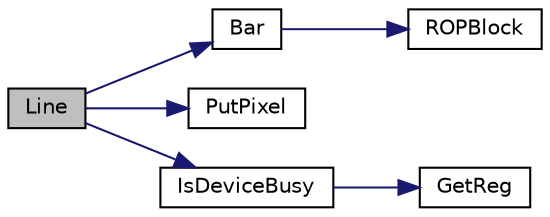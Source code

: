 digraph "Line"
{
  edge [fontname="Helvetica",fontsize="10",labelfontname="Helvetica",labelfontsize="10"];
  node [fontname="Helvetica",fontsize="10",shape=record];
  rankdir="LR";
  Node1 [label="Line",height=0.2,width=0.4,color="black", fillcolor="grey75", style="filled", fontcolor="black"];
  Node1 -> Node2 [color="midnightblue",fontsize="10",style="solid",fontname="Helvetica"];
  Node2 [label="Bar",height=0.2,width=0.4,color="black", fillcolor="white", style="filled",URL="$mchp_gfx_drv_8c.html#a1127c70a0c39d3340abc25a4bd159c90"];
  Node2 -> Node3 [color="midnightblue",fontsize="10",style="solid",fontname="Helvetica"];
  Node3 [label="ROPBlock",height=0.2,width=0.4,color="black", fillcolor="white", style="filled",URL="$mchp_gfx_drv_8c.html#a0c6cf4c2bc9ef68c22b09f6ced12e887"];
  Node1 -> Node4 [color="midnightblue",fontsize="10",style="solid",fontname="Helvetica"];
  Node4 [label="PutPixel",height=0.2,width=0.4,color="black", fillcolor="white", style="filled",URL="$mchp_gfx_drv_8c.html#a6cfa4c1d70b95212032ceea31f84406b"];
  Node1 -> Node5 [color="midnightblue",fontsize="10",style="solid",fontname="Helvetica"];
  Node5 [label="IsDeviceBusy",height=0.2,width=0.4,color="black", fillcolor="white", style="filled",URL="$_s_s_d1926_8c.html#a0ff44afc8539dc2bfe7acc1fce987b5a"];
  Node5 -> Node6 [color="midnightblue",fontsize="10",style="solid",fontname="Helvetica"];
  Node6 [label="GetReg",height=0.2,width=0.4,color="black", fillcolor="white", style="filled",URL="$_s_s_d1926_8c.html#a1a899fc9cc82323f904a6adb092bdaf2"];
}
